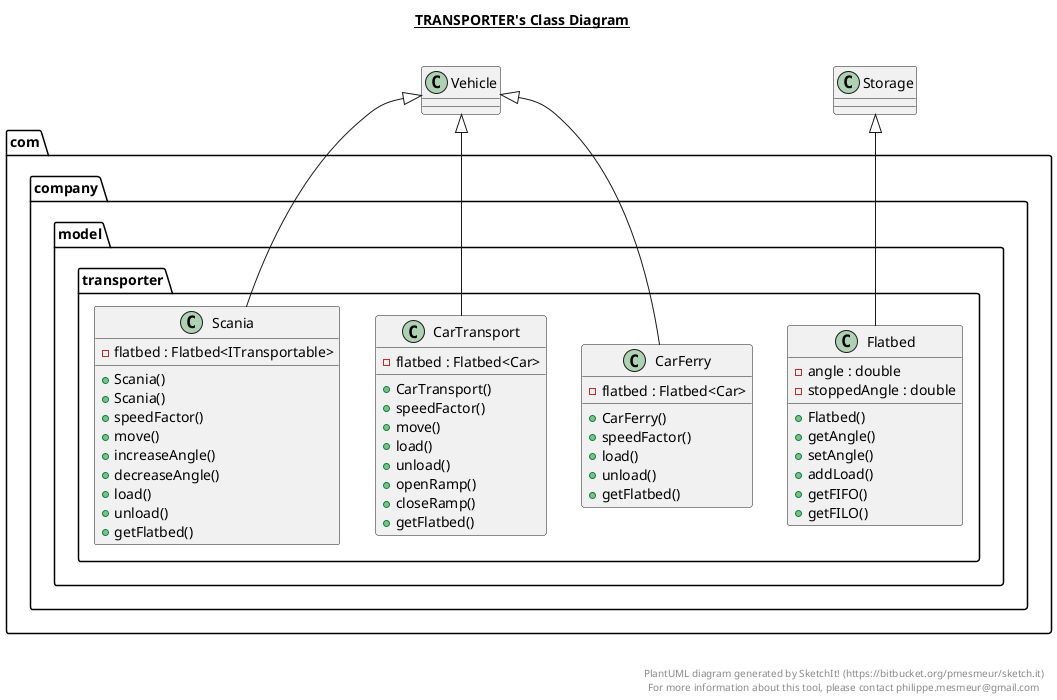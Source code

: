 @startuml

title __TRANSPORTER's Class Diagram__\n

  package com.company.model.transporter {
    class CarFerry {
        - flatbed : Flatbed<Car>
        + CarFerry()
        + speedFactor()
        + load()
        + unload()
        + getFlatbed()
    }
  }
  

  package com.company.model.transporter {
    class CarTransport {
        - flatbed : Flatbed<Car>
        + CarTransport()
        + speedFactor()
        + move()
        + load()
        + unload()
        + openRamp()
        + closeRamp()
        + getFlatbed()
    }
  }
  

  package com.company.model.transporter {
    class Flatbed {
        - angle : double
        - stoppedAngle : double
        + Flatbed()
        + getAngle()
        + setAngle()
        + addLoad()
        + getFIFO()
        + getFILO()
    }
  }
  

  package com.company.model.transporter {
    class Scania {
        - flatbed : Flatbed<ITransportable>
        + Scania()
        + Scania()
        + speedFactor()
        + move()
        + increaseAngle()
        + decreaseAngle()
        + load()
        + unload()
        + getFlatbed()
    }
  }
  

  CarFerry -up-|> Vehicle
  CarTransport -up-|> Vehicle
  Flatbed -up-|> Storage
  Scania -up-|> Vehicle


right footer


PlantUML diagram generated by SketchIt! (https://bitbucket.org/pmesmeur/sketch.it)
For more information about this tool, please contact philippe.mesmeur@gmail.com
endfooter

@enduml
